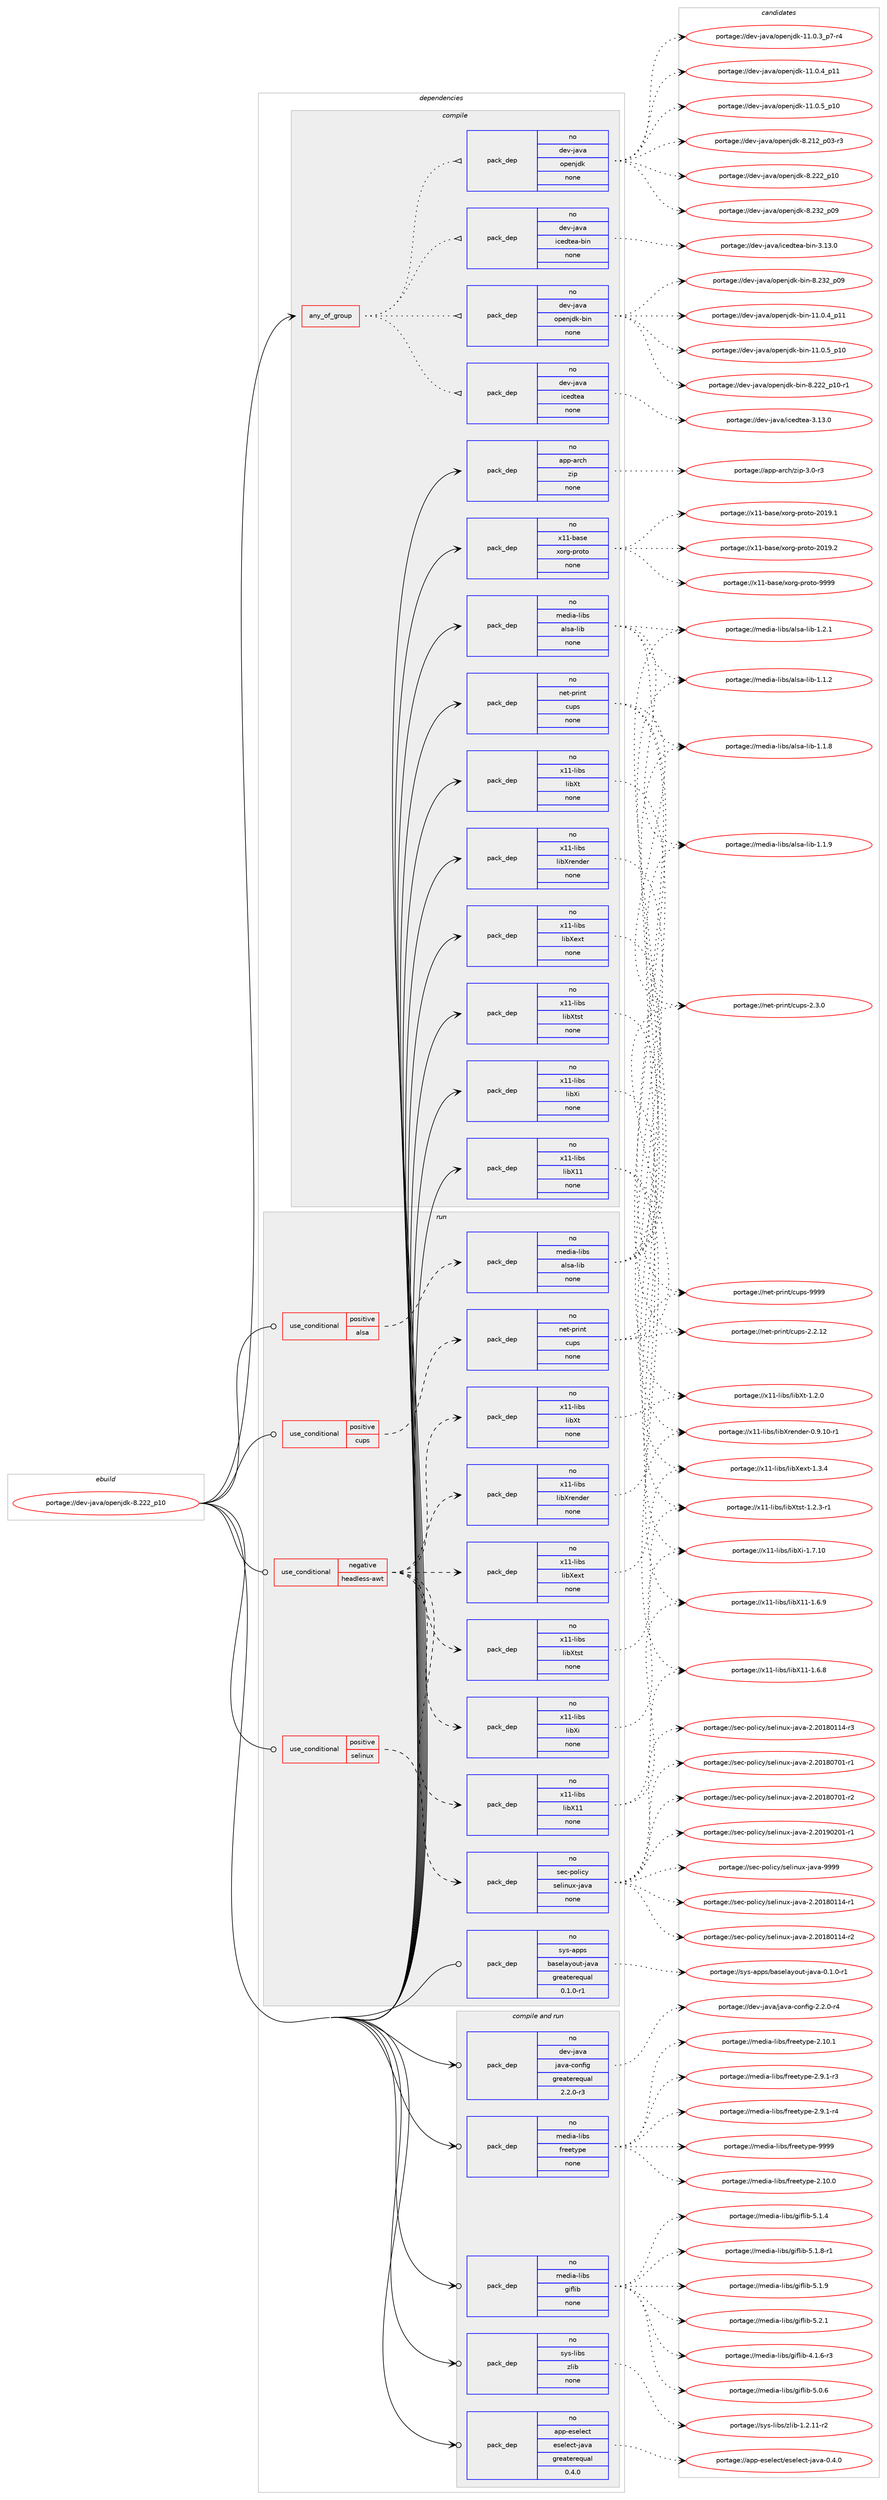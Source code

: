 digraph prolog {

# *************
# Graph options
# *************

newrank=true;
concentrate=true;
compound=true;
graph [rankdir=LR,fontname=Helvetica,fontsize=10,ranksep=1.5];#, ranksep=2.5, nodesep=0.2];
edge  [arrowhead=vee];
node  [fontname=Helvetica,fontsize=10];

# **********
# The ebuild
# **********

subgraph cluster_leftcol {
color=gray;
rank=same;
label=<<i>ebuild</i>>;
id [label="portage://dev-java/openjdk-8.222_p10", color=red, width=4, href="../dev-java/openjdk-8.222_p10.svg"];
}

# ****************
# The dependencies
# ****************

subgraph cluster_midcol {
color=gray;
label=<<i>dependencies</i>>;
subgraph cluster_compile {
fillcolor="#eeeeee";
style=filled;
label=<<i>compile</i>>;
subgraph any2669 {
dependency90880 [label=<<TABLE BORDER="0" CELLBORDER="1" CELLSPACING="0" CELLPADDING="4"><TR><TD CELLPADDING="10">any_of_group</TD></TR></TABLE>>, shape=none, color=red];subgraph pack69452 {
dependency90881 [label=<<TABLE BORDER="0" CELLBORDER="1" CELLSPACING="0" CELLPADDING="4" WIDTH="220"><TR><TD ROWSPAN="6" CELLPADDING="30">pack_dep</TD></TR><TR><TD WIDTH="110">no</TD></TR><TR><TD>dev-java</TD></TR><TR><TD>openjdk-bin</TD></TR><TR><TD>none</TD></TR><TR><TD></TD></TR></TABLE>>, shape=none, color=blue];
}
dependency90880:e -> dependency90881:w [weight=20,style="dotted",arrowhead="oinv"];
subgraph pack69453 {
dependency90882 [label=<<TABLE BORDER="0" CELLBORDER="1" CELLSPACING="0" CELLPADDING="4" WIDTH="220"><TR><TD ROWSPAN="6" CELLPADDING="30">pack_dep</TD></TR><TR><TD WIDTH="110">no</TD></TR><TR><TD>dev-java</TD></TR><TR><TD>icedtea-bin</TD></TR><TR><TD>none</TD></TR><TR><TD></TD></TR></TABLE>>, shape=none, color=blue];
}
dependency90880:e -> dependency90882:w [weight=20,style="dotted",arrowhead="oinv"];
subgraph pack69454 {
dependency90883 [label=<<TABLE BORDER="0" CELLBORDER="1" CELLSPACING="0" CELLPADDING="4" WIDTH="220"><TR><TD ROWSPAN="6" CELLPADDING="30">pack_dep</TD></TR><TR><TD WIDTH="110">no</TD></TR><TR><TD>dev-java</TD></TR><TR><TD>openjdk</TD></TR><TR><TD>none</TD></TR><TR><TD></TD></TR></TABLE>>, shape=none, color=blue];
}
dependency90880:e -> dependency90883:w [weight=20,style="dotted",arrowhead="oinv"];
subgraph pack69455 {
dependency90884 [label=<<TABLE BORDER="0" CELLBORDER="1" CELLSPACING="0" CELLPADDING="4" WIDTH="220"><TR><TD ROWSPAN="6" CELLPADDING="30">pack_dep</TD></TR><TR><TD WIDTH="110">no</TD></TR><TR><TD>dev-java</TD></TR><TR><TD>icedtea</TD></TR><TR><TD>none</TD></TR><TR><TD></TD></TR></TABLE>>, shape=none, color=blue];
}
dependency90880:e -> dependency90884:w [weight=20,style="dotted",arrowhead="oinv"];
}
id:e -> dependency90880:w [weight=20,style="solid",arrowhead="vee"];
subgraph pack69456 {
dependency90885 [label=<<TABLE BORDER="0" CELLBORDER="1" CELLSPACING="0" CELLPADDING="4" WIDTH="220"><TR><TD ROWSPAN="6" CELLPADDING="30">pack_dep</TD></TR><TR><TD WIDTH="110">no</TD></TR><TR><TD>app-arch</TD></TR><TR><TD>zip</TD></TR><TR><TD>none</TD></TR><TR><TD></TD></TR></TABLE>>, shape=none, color=blue];
}
id:e -> dependency90885:w [weight=20,style="solid",arrowhead="vee"];
subgraph pack69457 {
dependency90886 [label=<<TABLE BORDER="0" CELLBORDER="1" CELLSPACING="0" CELLPADDING="4" WIDTH="220"><TR><TD ROWSPAN="6" CELLPADDING="30">pack_dep</TD></TR><TR><TD WIDTH="110">no</TD></TR><TR><TD>media-libs</TD></TR><TR><TD>alsa-lib</TD></TR><TR><TD>none</TD></TR><TR><TD></TD></TR></TABLE>>, shape=none, color=blue];
}
id:e -> dependency90886:w [weight=20,style="solid",arrowhead="vee"];
subgraph pack69458 {
dependency90887 [label=<<TABLE BORDER="0" CELLBORDER="1" CELLSPACING="0" CELLPADDING="4" WIDTH="220"><TR><TD ROWSPAN="6" CELLPADDING="30">pack_dep</TD></TR><TR><TD WIDTH="110">no</TD></TR><TR><TD>net-print</TD></TR><TR><TD>cups</TD></TR><TR><TD>none</TD></TR><TR><TD></TD></TR></TABLE>>, shape=none, color=blue];
}
id:e -> dependency90887:w [weight=20,style="solid",arrowhead="vee"];
subgraph pack69459 {
dependency90888 [label=<<TABLE BORDER="0" CELLBORDER="1" CELLSPACING="0" CELLPADDING="4" WIDTH="220"><TR><TD ROWSPAN="6" CELLPADDING="30">pack_dep</TD></TR><TR><TD WIDTH="110">no</TD></TR><TR><TD>x11-base</TD></TR><TR><TD>xorg-proto</TD></TR><TR><TD>none</TD></TR><TR><TD></TD></TR></TABLE>>, shape=none, color=blue];
}
id:e -> dependency90888:w [weight=20,style="solid",arrowhead="vee"];
subgraph pack69460 {
dependency90889 [label=<<TABLE BORDER="0" CELLBORDER="1" CELLSPACING="0" CELLPADDING="4" WIDTH="220"><TR><TD ROWSPAN="6" CELLPADDING="30">pack_dep</TD></TR><TR><TD WIDTH="110">no</TD></TR><TR><TD>x11-libs</TD></TR><TR><TD>libX11</TD></TR><TR><TD>none</TD></TR><TR><TD></TD></TR></TABLE>>, shape=none, color=blue];
}
id:e -> dependency90889:w [weight=20,style="solid",arrowhead="vee"];
subgraph pack69461 {
dependency90890 [label=<<TABLE BORDER="0" CELLBORDER="1" CELLSPACING="0" CELLPADDING="4" WIDTH="220"><TR><TD ROWSPAN="6" CELLPADDING="30">pack_dep</TD></TR><TR><TD WIDTH="110">no</TD></TR><TR><TD>x11-libs</TD></TR><TR><TD>libXext</TD></TR><TR><TD>none</TD></TR><TR><TD></TD></TR></TABLE>>, shape=none, color=blue];
}
id:e -> dependency90890:w [weight=20,style="solid",arrowhead="vee"];
subgraph pack69462 {
dependency90891 [label=<<TABLE BORDER="0" CELLBORDER="1" CELLSPACING="0" CELLPADDING="4" WIDTH="220"><TR><TD ROWSPAN="6" CELLPADDING="30">pack_dep</TD></TR><TR><TD WIDTH="110">no</TD></TR><TR><TD>x11-libs</TD></TR><TR><TD>libXi</TD></TR><TR><TD>none</TD></TR><TR><TD></TD></TR></TABLE>>, shape=none, color=blue];
}
id:e -> dependency90891:w [weight=20,style="solid",arrowhead="vee"];
subgraph pack69463 {
dependency90892 [label=<<TABLE BORDER="0" CELLBORDER="1" CELLSPACING="0" CELLPADDING="4" WIDTH="220"><TR><TD ROWSPAN="6" CELLPADDING="30">pack_dep</TD></TR><TR><TD WIDTH="110">no</TD></TR><TR><TD>x11-libs</TD></TR><TR><TD>libXrender</TD></TR><TR><TD>none</TD></TR><TR><TD></TD></TR></TABLE>>, shape=none, color=blue];
}
id:e -> dependency90892:w [weight=20,style="solid",arrowhead="vee"];
subgraph pack69464 {
dependency90893 [label=<<TABLE BORDER="0" CELLBORDER="1" CELLSPACING="0" CELLPADDING="4" WIDTH="220"><TR><TD ROWSPAN="6" CELLPADDING="30">pack_dep</TD></TR><TR><TD WIDTH="110">no</TD></TR><TR><TD>x11-libs</TD></TR><TR><TD>libXt</TD></TR><TR><TD>none</TD></TR><TR><TD></TD></TR></TABLE>>, shape=none, color=blue];
}
id:e -> dependency90893:w [weight=20,style="solid",arrowhead="vee"];
subgraph pack69465 {
dependency90894 [label=<<TABLE BORDER="0" CELLBORDER="1" CELLSPACING="0" CELLPADDING="4" WIDTH="220"><TR><TD ROWSPAN="6" CELLPADDING="30">pack_dep</TD></TR><TR><TD WIDTH="110">no</TD></TR><TR><TD>x11-libs</TD></TR><TR><TD>libXtst</TD></TR><TR><TD>none</TD></TR><TR><TD></TD></TR></TABLE>>, shape=none, color=blue];
}
id:e -> dependency90894:w [weight=20,style="solid",arrowhead="vee"];
}
subgraph cluster_compileandrun {
fillcolor="#eeeeee";
style=filled;
label=<<i>compile and run</i>>;
subgraph pack69466 {
dependency90895 [label=<<TABLE BORDER="0" CELLBORDER="1" CELLSPACING="0" CELLPADDING="4" WIDTH="220"><TR><TD ROWSPAN="6" CELLPADDING="30">pack_dep</TD></TR><TR><TD WIDTH="110">no</TD></TR><TR><TD>app-eselect</TD></TR><TR><TD>eselect-java</TD></TR><TR><TD>greaterequal</TD></TR><TR><TD>0.4.0</TD></TR></TABLE>>, shape=none, color=blue];
}
id:e -> dependency90895:w [weight=20,style="solid",arrowhead="odotvee"];
subgraph pack69467 {
dependency90896 [label=<<TABLE BORDER="0" CELLBORDER="1" CELLSPACING="0" CELLPADDING="4" WIDTH="220"><TR><TD ROWSPAN="6" CELLPADDING="30">pack_dep</TD></TR><TR><TD WIDTH="110">no</TD></TR><TR><TD>dev-java</TD></TR><TR><TD>java-config</TD></TR><TR><TD>greaterequal</TD></TR><TR><TD>2.2.0-r3</TD></TR></TABLE>>, shape=none, color=blue];
}
id:e -> dependency90896:w [weight=20,style="solid",arrowhead="odotvee"];
subgraph pack69468 {
dependency90897 [label=<<TABLE BORDER="0" CELLBORDER="1" CELLSPACING="0" CELLPADDING="4" WIDTH="220"><TR><TD ROWSPAN="6" CELLPADDING="30">pack_dep</TD></TR><TR><TD WIDTH="110">no</TD></TR><TR><TD>media-libs</TD></TR><TR><TD>freetype</TD></TR><TR><TD>none</TD></TR><TR><TD></TD></TR></TABLE>>, shape=none, color=blue];
}
id:e -> dependency90897:w [weight=20,style="solid",arrowhead="odotvee"];
subgraph pack69469 {
dependency90898 [label=<<TABLE BORDER="0" CELLBORDER="1" CELLSPACING="0" CELLPADDING="4" WIDTH="220"><TR><TD ROWSPAN="6" CELLPADDING="30">pack_dep</TD></TR><TR><TD WIDTH="110">no</TD></TR><TR><TD>media-libs</TD></TR><TR><TD>giflib</TD></TR><TR><TD>none</TD></TR><TR><TD></TD></TR></TABLE>>, shape=none, color=blue];
}
id:e -> dependency90898:w [weight=20,style="solid",arrowhead="odotvee"];
subgraph pack69470 {
dependency90899 [label=<<TABLE BORDER="0" CELLBORDER="1" CELLSPACING="0" CELLPADDING="4" WIDTH="220"><TR><TD ROWSPAN="6" CELLPADDING="30">pack_dep</TD></TR><TR><TD WIDTH="110">no</TD></TR><TR><TD>sys-libs</TD></TR><TR><TD>zlib</TD></TR><TR><TD>none</TD></TR><TR><TD></TD></TR></TABLE>>, shape=none, color=blue];
}
id:e -> dependency90899:w [weight=20,style="solid",arrowhead="odotvee"];
}
subgraph cluster_run {
fillcolor="#eeeeee";
style=filled;
label=<<i>run</i>>;
subgraph cond18702 {
dependency90900 [label=<<TABLE BORDER="0" CELLBORDER="1" CELLSPACING="0" CELLPADDING="4"><TR><TD ROWSPAN="3" CELLPADDING="10">use_conditional</TD></TR><TR><TD>negative</TD></TR><TR><TD>headless-awt</TD></TR></TABLE>>, shape=none, color=red];
subgraph pack69471 {
dependency90901 [label=<<TABLE BORDER="0" CELLBORDER="1" CELLSPACING="0" CELLPADDING="4" WIDTH="220"><TR><TD ROWSPAN="6" CELLPADDING="30">pack_dep</TD></TR><TR><TD WIDTH="110">no</TD></TR><TR><TD>x11-libs</TD></TR><TR><TD>libX11</TD></TR><TR><TD>none</TD></TR><TR><TD></TD></TR></TABLE>>, shape=none, color=blue];
}
dependency90900:e -> dependency90901:w [weight=20,style="dashed",arrowhead="vee"];
subgraph pack69472 {
dependency90902 [label=<<TABLE BORDER="0" CELLBORDER="1" CELLSPACING="0" CELLPADDING="4" WIDTH="220"><TR><TD ROWSPAN="6" CELLPADDING="30">pack_dep</TD></TR><TR><TD WIDTH="110">no</TD></TR><TR><TD>x11-libs</TD></TR><TR><TD>libXext</TD></TR><TR><TD>none</TD></TR><TR><TD></TD></TR></TABLE>>, shape=none, color=blue];
}
dependency90900:e -> dependency90902:w [weight=20,style="dashed",arrowhead="vee"];
subgraph pack69473 {
dependency90903 [label=<<TABLE BORDER="0" CELLBORDER="1" CELLSPACING="0" CELLPADDING="4" WIDTH="220"><TR><TD ROWSPAN="6" CELLPADDING="30">pack_dep</TD></TR><TR><TD WIDTH="110">no</TD></TR><TR><TD>x11-libs</TD></TR><TR><TD>libXi</TD></TR><TR><TD>none</TD></TR><TR><TD></TD></TR></TABLE>>, shape=none, color=blue];
}
dependency90900:e -> dependency90903:w [weight=20,style="dashed",arrowhead="vee"];
subgraph pack69474 {
dependency90904 [label=<<TABLE BORDER="0" CELLBORDER="1" CELLSPACING="0" CELLPADDING="4" WIDTH="220"><TR><TD ROWSPAN="6" CELLPADDING="30">pack_dep</TD></TR><TR><TD WIDTH="110">no</TD></TR><TR><TD>x11-libs</TD></TR><TR><TD>libXrender</TD></TR><TR><TD>none</TD></TR><TR><TD></TD></TR></TABLE>>, shape=none, color=blue];
}
dependency90900:e -> dependency90904:w [weight=20,style="dashed",arrowhead="vee"];
subgraph pack69475 {
dependency90905 [label=<<TABLE BORDER="0" CELLBORDER="1" CELLSPACING="0" CELLPADDING="4" WIDTH="220"><TR><TD ROWSPAN="6" CELLPADDING="30">pack_dep</TD></TR><TR><TD WIDTH="110">no</TD></TR><TR><TD>x11-libs</TD></TR><TR><TD>libXt</TD></TR><TR><TD>none</TD></TR><TR><TD></TD></TR></TABLE>>, shape=none, color=blue];
}
dependency90900:e -> dependency90905:w [weight=20,style="dashed",arrowhead="vee"];
subgraph pack69476 {
dependency90906 [label=<<TABLE BORDER="0" CELLBORDER="1" CELLSPACING="0" CELLPADDING="4" WIDTH="220"><TR><TD ROWSPAN="6" CELLPADDING="30">pack_dep</TD></TR><TR><TD WIDTH="110">no</TD></TR><TR><TD>x11-libs</TD></TR><TR><TD>libXtst</TD></TR><TR><TD>none</TD></TR><TR><TD></TD></TR></TABLE>>, shape=none, color=blue];
}
dependency90900:e -> dependency90906:w [weight=20,style="dashed",arrowhead="vee"];
}
id:e -> dependency90900:w [weight=20,style="solid",arrowhead="odot"];
subgraph cond18703 {
dependency90907 [label=<<TABLE BORDER="0" CELLBORDER="1" CELLSPACING="0" CELLPADDING="4"><TR><TD ROWSPAN="3" CELLPADDING="10">use_conditional</TD></TR><TR><TD>positive</TD></TR><TR><TD>alsa</TD></TR></TABLE>>, shape=none, color=red];
subgraph pack69477 {
dependency90908 [label=<<TABLE BORDER="0" CELLBORDER="1" CELLSPACING="0" CELLPADDING="4" WIDTH="220"><TR><TD ROWSPAN="6" CELLPADDING="30">pack_dep</TD></TR><TR><TD WIDTH="110">no</TD></TR><TR><TD>media-libs</TD></TR><TR><TD>alsa-lib</TD></TR><TR><TD>none</TD></TR><TR><TD></TD></TR></TABLE>>, shape=none, color=blue];
}
dependency90907:e -> dependency90908:w [weight=20,style="dashed",arrowhead="vee"];
}
id:e -> dependency90907:w [weight=20,style="solid",arrowhead="odot"];
subgraph cond18704 {
dependency90909 [label=<<TABLE BORDER="0" CELLBORDER="1" CELLSPACING="0" CELLPADDING="4"><TR><TD ROWSPAN="3" CELLPADDING="10">use_conditional</TD></TR><TR><TD>positive</TD></TR><TR><TD>cups</TD></TR></TABLE>>, shape=none, color=red];
subgraph pack69478 {
dependency90910 [label=<<TABLE BORDER="0" CELLBORDER="1" CELLSPACING="0" CELLPADDING="4" WIDTH="220"><TR><TD ROWSPAN="6" CELLPADDING="30">pack_dep</TD></TR><TR><TD WIDTH="110">no</TD></TR><TR><TD>net-print</TD></TR><TR><TD>cups</TD></TR><TR><TD>none</TD></TR><TR><TD></TD></TR></TABLE>>, shape=none, color=blue];
}
dependency90909:e -> dependency90910:w [weight=20,style="dashed",arrowhead="vee"];
}
id:e -> dependency90909:w [weight=20,style="solid",arrowhead="odot"];
subgraph cond18705 {
dependency90911 [label=<<TABLE BORDER="0" CELLBORDER="1" CELLSPACING="0" CELLPADDING="4"><TR><TD ROWSPAN="3" CELLPADDING="10">use_conditional</TD></TR><TR><TD>positive</TD></TR><TR><TD>selinux</TD></TR></TABLE>>, shape=none, color=red];
subgraph pack69479 {
dependency90912 [label=<<TABLE BORDER="0" CELLBORDER="1" CELLSPACING="0" CELLPADDING="4" WIDTH="220"><TR><TD ROWSPAN="6" CELLPADDING="30">pack_dep</TD></TR><TR><TD WIDTH="110">no</TD></TR><TR><TD>sec-policy</TD></TR><TR><TD>selinux-java</TD></TR><TR><TD>none</TD></TR><TR><TD></TD></TR></TABLE>>, shape=none, color=blue];
}
dependency90911:e -> dependency90912:w [weight=20,style="dashed",arrowhead="vee"];
}
id:e -> dependency90911:w [weight=20,style="solid",arrowhead="odot"];
subgraph pack69480 {
dependency90913 [label=<<TABLE BORDER="0" CELLBORDER="1" CELLSPACING="0" CELLPADDING="4" WIDTH="220"><TR><TD ROWSPAN="6" CELLPADDING="30">pack_dep</TD></TR><TR><TD WIDTH="110">no</TD></TR><TR><TD>sys-apps</TD></TR><TR><TD>baselayout-java</TD></TR><TR><TD>greaterequal</TD></TR><TR><TD>0.1.0-r1</TD></TR></TABLE>>, shape=none, color=blue];
}
id:e -> dependency90913:w [weight=20,style="solid",arrowhead="odot"];
}
}

# **************
# The candidates
# **************

subgraph cluster_choices {
rank=same;
color=gray;
label=<<i>candidates</i>>;

subgraph choice69452 {
color=black;
nodesep=1;
choiceportage10010111845106971189747111112101110106100107459810511045494946484652951124949 [label="portage://dev-java/openjdk-bin-11.0.4_p11", color=red, width=4,href="../dev-java/openjdk-bin-11.0.4_p11.svg"];
choiceportage10010111845106971189747111112101110106100107459810511045494946484653951124948 [label="portage://dev-java/openjdk-bin-11.0.5_p10", color=red, width=4,href="../dev-java/openjdk-bin-11.0.5_p10.svg"];
choiceportage1001011184510697118974711111210111010610010745981051104556465050509511249484511449 [label="portage://dev-java/openjdk-bin-8.222_p10-r1", color=red, width=4,href="../dev-java/openjdk-bin-8.222_p10-r1.svg"];
choiceportage100101118451069711897471111121011101061001074598105110455646505150951124857 [label="portage://dev-java/openjdk-bin-8.232_p09", color=red, width=4,href="../dev-java/openjdk-bin-8.232_p09.svg"];
dependency90881:e -> choiceportage10010111845106971189747111112101110106100107459810511045494946484652951124949:w [style=dotted,weight="100"];
dependency90881:e -> choiceportage10010111845106971189747111112101110106100107459810511045494946484653951124948:w [style=dotted,weight="100"];
dependency90881:e -> choiceportage1001011184510697118974711111210111010610010745981051104556465050509511249484511449:w [style=dotted,weight="100"];
dependency90881:e -> choiceportage100101118451069711897471111121011101061001074598105110455646505150951124857:w [style=dotted,weight="100"];
}
subgraph choice69453 {
color=black;
nodesep=1;
choiceportage100101118451069711897471059910110011610197459810511045514649514648 [label="portage://dev-java/icedtea-bin-3.13.0", color=red, width=4,href="../dev-java/icedtea-bin-3.13.0.svg"];
dependency90882:e -> choiceportage100101118451069711897471059910110011610197459810511045514649514648:w [style=dotted,weight="100"];
}
subgraph choice69454 {
color=black;
nodesep=1;
choiceportage100101118451069711897471111121011101061001074549494648465195112554511452 [label="portage://dev-java/openjdk-11.0.3_p7-r4", color=red, width=4,href="../dev-java/openjdk-11.0.3_p7-r4.svg"];
choiceportage1001011184510697118974711111210111010610010745494946484652951124949 [label="portage://dev-java/openjdk-11.0.4_p11", color=red, width=4,href="../dev-java/openjdk-11.0.4_p11.svg"];
choiceportage1001011184510697118974711111210111010610010745494946484653951124948 [label="portage://dev-java/openjdk-11.0.5_p10", color=red, width=4,href="../dev-java/openjdk-11.0.5_p10.svg"];
choiceportage100101118451069711897471111121011101061001074556465049509511248514511451 [label="portage://dev-java/openjdk-8.212_p03-r3", color=red, width=4,href="../dev-java/openjdk-8.212_p03-r3.svg"];
choiceportage10010111845106971189747111112101110106100107455646505050951124948 [label="portage://dev-java/openjdk-8.222_p10", color=red, width=4,href="../dev-java/openjdk-8.222_p10.svg"];
choiceportage10010111845106971189747111112101110106100107455646505150951124857 [label="portage://dev-java/openjdk-8.232_p09", color=red, width=4,href="../dev-java/openjdk-8.232_p09.svg"];
dependency90883:e -> choiceportage100101118451069711897471111121011101061001074549494648465195112554511452:w [style=dotted,weight="100"];
dependency90883:e -> choiceportage1001011184510697118974711111210111010610010745494946484652951124949:w [style=dotted,weight="100"];
dependency90883:e -> choiceportage1001011184510697118974711111210111010610010745494946484653951124948:w [style=dotted,weight="100"];
dependency90883:e -> choiceportage100101118451069711897471111121011101061001074556465049509511248514511451:w [style=dotted,weight="100"];
dependency90883:e -> choiceportage10010111845106971189747111112101110106100107455646505050951124948:w [style=dotted,weight="100"];
dependency90883:e -> choiceportage10010111845106971189747111112101110106100107455646505150951124857:w [style=dotted,weight="100"];
}
subgraph choice69455 {
color=black;
nodesep=1;
choiceportage10010111845106971189747105991011001161019745514649514648 [label="portage://dev-java/icedtea-3.13.0", color=red, width=4,href="../dev-java/icedtea-3.13.0.svg"];
dependency90884:e -> choiceportage10010111845106971189747105991011001161019745514649514648:w [style=dotted,weight="100"];
}
subgraph choice69456 {
color=black;
nodesep=1;
choiceportage9711211245971149910447122105112455146484511451 [label="portage://app-arch/zip-3.0-r3", color=red, width=4,href="../app-arch/zip-3.0-r3.svg"];
dependency90885:e -> choiceportage9711211245971149910447122105112455146484511451:w [style=dotted,weight="100"];
}
subgraph choice69457 {
color=black;
nodesep=1;
choiceportage1091011001059745108105981154797108115974510810598454946494650 [label="portage://media-libs/alsa-lib-1.1.2", color=red, width=4,href="../media-libs/alsa-lib-1.1.2.svg"];
choiceportage1091011001059745108105981154797108115974510810598454946494656 [label="portage://media-libs/alsa-lib-1.1.8", color=red, width=4,href="../media-libs/alsa-lib-1.1.8.svg"];
choiceportage1091011001059745108105981154797108115974510810598454946494657 [label="portage://media-libs/alsa-lib-1.1.9", color=red, width=4,href="../media-libs/alsa-lib-1.1.9.svg"];
choiceportage1091011001059745108105981154797108115974510810598454946504649 [label="portage://media-libs/alsa-lib-1.2.1", color=red, width=4,href="../media-libs/alsa-lib-1.2.1.svg"];
dependency90886:e -> choiceportage1091011001059745108105981154797108115974510810598454946494650:w [style=dotted,weight="100"];
dependency90886:e -> choiceportage1091011001059745108105981154797108115974510810598454946494656:w [style=dotted,weight="100"];
dependency90886:e -> choiceportage1091011001059745108105981154797108115974510810598454946494657:w [style=dotted,weight="100"];
dependency90886:e -> choiceportage1091011001059745108105981154797108115974510810598454946504649:w [style=dotted,weight="100"];
}
subgraph choice69458 {
color=black;
nodesep=1;
choiceportage11010111645112114105110116479911711211545504650464950 [label="portage://net-print/cups-2.2.12", color=red, width=4,href="../net-print/cups-2.2.12.svg"];
choiceportage110101116451121141051101164799117112115455046514648 [label="portage://net-print/cups-2.3.0", color=red, width=4,href="../net-print/cups-2.3.0.svg"];
choiceportage1101011164511211410511011647991171121154557575757 [label="portage://net-print/cups-9999", color=red, width=4,href="../net-print/cups-9999.svg"];
dependency90887:e -> choiceportage11010111645112114105110116479911711211545504650464950:w [style=dotted,weight="100"];
dependency90887:e -> choiceportage110101116451121141051101164799117112115455046514648:w [style=dotted,weight="100"];
dependency90887:e -> choiceportage1101011164511211410511011647991171121154557575757:w [style=dotted,weight="100"];
}
subgraph choice69459 {
color=black;
nodesep=1;
choiceportage1204949459897115101471201111141034511211411111611145504849574649 [label="portage://x11-base/xorg-proto-2019.1", color=red, width=4,href="../x11-base/xorg-proto-2019.1.svg"];
choiceportage1204949459897115101471201111141034511211411111611145504849574650 [label="portage://x11-base/xorg-proto-2019.2", color=red, width=4,href="../x11-base/xorg-proto-2019.2.svg"];
choiceportage120494945989711510147120111114103451121141111161114557575757 [label="portage://x11-base/xorg-proto-9999", color=red, width=4,href="../x11-base/xorg-proto-9999.svg"];
dependency90888:e -> choiceportage1204949459897115101471201111141034511211411111611145504849574649:w [style=dotted,weight="100"];
dependency90888:e -> choiceportage1204949459897115101471201111141034511211411111611145504849574650:w [style=dotted,weight="100"];
dependency90888:e -> choiceportage120494945989711510147120111114103451121141111161114557575757:w [style=dotted,weight="100"];
}
subgraph choice69460 {
color=black;
nodesep=1;
choiceportage120494945108105981154710810598884949454946544656 [label="portage://x11-libs/libX11-1.6.8", color=red, width=4,href="../x11-libs/libX11-1.6.8.svg"];
choiceportage120494945108105981154710810598884949454946544657 [label="portage://x11-libs/libX11-1.6.9", color=red, width=4,href="../x11-libs/libX11-1.6.9.svg"];
dependency90889:e -> choiceportage120494945108105981154710810598884949454946544656:w [style=dotted,weight="100"];
dependency90889:e -> choiceportage120494945108105981154710810598884949454946544657:w [style=dotted,weight="100"];
}
subgraph choice69461 {
color=black;
nodesep=1;
choiceportage12049494510810598115471081059888101120116454946514652 [label="portage://x11-libs/libXext-1.3.4", color=red, width=4,href="../x11-libs/libXext-1.3.4.svg"];
dependency90890:e -> choiceportage12049494510810598115471081059888101120116454946514652:w [style=dotted,weight="100"];
}
subgraph choice69462 {
color=black;
nodesep=1;
choiceportage1204949451081059811547108105988810545494655464948 [label="portage://x11-libs/libXi-1.7.10", color=red, width=4,href="../x11-libs/libXi-1.7.10.svg"];
dependency90891:e -> choiceportage1204949451081059811547108105988810545494655464948:w [style=dotted,weight="100"];
}
subgraph choice69463 {
color=black;
nodesep=1;
choiceportage12049494510810598115471081059888114101110100101114454846574649484511449 [label="portage://x11-libs/libXrender-0.9.10-r1", color=red, width=4,href="../x11-libs/libXrender-0.9.10-r1.svg"];
dependency90892:e -> choiceportage12049494510810598115471081059888114101110100101114454846574649484511449:w [style=dotted,weight="100"];
}
subgraph choice69464 {
color=black;
nodesep=1;
choiceportage12049494510810598115471081059888116454946504648 [label="portage://x11-libs/libXt-1.2.0", color=red, width=4,href="../x11-libs/libXt-1.2.0.svg"];
dependency90893:e -> choiceportage12049494510810598115471081059888116454946504648:w [style=dotted,weight="100"];
}
subgraph choice69465 {
color=black;
nodesep=1;
choiceportage120494945108105981154710810598881161151164549465046514511449 [label="portage://x11-libs/libXtst-1.2.3-r1", color=red, width=4,href="../x11-libs/libXtst-1.2.3-r1.svg"];
dependency90894:e -> choiceportage120494945108105981154710810598881161151164549465046514511449:w [style=dotted,weight="100"];
}
subgraph choice69466 {
color=black;
nodesep=1;
choiceportage9711211245101115101108101991164710111510110810199116451069711897454846524648 [label="portage://app-eselect/eselect-java-0.4.0", color=red, width=4,href="../app-eselect/eselect-java-0.4.0.svg"];
dependency90895:e -> choiceportage9711211245101115101108101991164710111510110810199116451069711897454846524648:w [style=dotted,weight="100"];
}
subgraph choice69467 {
color=black;
nodesep=1;
choiceportage10010111845106971189747106971189745991111101021051034550465046484511452 [label="portage://dev-java/java-config-2.2.0-r4", color=red, width=4,href="../dev-java/java-config-2.2.0-r4.svg"];
dependency90896:e -> choiceportage10010111845106971189747106971189745991111101021051034550465046484511452:w [style=dotted,weight="100"];
}
subgraph choice69468 {
color=black;
nodesep=1;
choiceportage1091011001059745108105981154710211410110111612111210145504649484648 [label="portage://media-libs/freetype-2.10.0", color=red, width=4,href="../media-libs/freetype-2.10.0.svg"];
choiceportage1091011001059745108105981154710211410110111612111210145504649484649 [label="portage://media-libs/freetype-2.10.1", color=red, width=4,href="../media-libs/freetype-2.10.1.svg"];
choiceportage109101100105974510810598115471021141011011161211121014550465746494511451 [label="portage://media-libs/freetype-2.9.1-r3", color=red, width=4,href="../media-libs/freetype-2.9.1-r3.svg"];
choiceportage109101100105974510810598115471021141011011161211121014550465746494511452 [label="portage://media-libs/freetype-2.9.1-r4", color=red, width=4,href="../media-libs/freetype-2.9.1-r4.svg"];
choiceportage109101100105974510810598115471021141011011161211121014557575757 [label="portage://media-libs/freetype-9999", color=red, width=4,href="../media-libs/freetype-9999.svg"];
dependency90897:e -> choiceportage1091011001059745108105981154710211410110111612111210145504649484648:w [style=dotted,weight="100"];
dependency90897:e -> choiceportage1091011001059745108105981154710211410110111612111210145504649484649:w [style=dotted,weight="100"];
dependency90897:e -> choiceportage109101100105974510810598115471021141011011161211121014550465746494511451:w [style=dotted,weight="100"];
dependency90897:e -> choiceportage109101100105974510810598115471021141011011161211121014550465746494511452:w [style=dotted,weight="100"];
dependency90897:e -> choiceportage109101100105974510810598115471021141011011161211121014557575757:w [style=dotted,weight="100"];
}
subgraph choice69469 {
color=black;
nodesep=1;
choiceportage10910110010597451081059811547103105102108105984552464946544511451 [label="portage://media-libs/giflib-4.1.6-r3", color=red, width=4,href="../media-libs/giflib-4.1.6-r3.svg"];
choiceportage1091011001059745108105981154710310510210810598455346484654 [label="portage://media-libs/giflib-5.0.6", color=red, width=4,href="../media-libs/giflib-5.0.6.svg"];
choiceportage1091011001059745108105981154710310510210810598455346494652 [label="portage://media-libs/giflib-5.1.4", color=red, width=4,href="../media-libs/giflib-5.1.4.svg"];
choiceportage10910110010597451081059811547103105102108105984553464946564511449 [label="portage://media-libs/giflib-5.1.8-r1", color=red, width=4,href="../media-libs/giflib-5.1.8-r1.svg"];
choiceportage1091011001059745108105981154710310510210810598455346494657 [label="portage://media-libs/giflib-5.1.9", color=red, width=4,href="../media-libs/giflib-5.1.9.svg"];
choiceportage1091011001059745108105981154710310510210810598455346504649 [label="portage://media-libs/giflib-5.2.1", color=red, width=4,href="../media-libs/giflib-5.2.1.svg"];
dependency90898:e -> choiceportage10910110010597451081059811547103105102108105984552464946544511451:w [style=dotted,weight="100"];
dependency90898:e -> choiceportage1091011001059745108105981154710310510210810598455346484654:w [style=dotted,weight="100"];
dependency90898:e -> choiceportage1091011001059745108105981154710310510210810598455346494652:w [style=dotted,weight="100"];
dependency90898:e -> choiceportage10910110010597451081059811547103105102108105984553464946564511449:w [style=dotted,weight="100"];
dependency90898:e -> choiceportage1091011001059745108105981154710310510210810598455346494657:w [style=dotted,weight="100"];
dependency90898:e -> choiceportage1091011001059745108105981154710310510210810598455346504649:w [style=dotted,weight="100"];
}
subgraph choice69470 {
color=black;
nodesep=1;
choiceportage11512111545108105981154712210810598454946504649494511450 [label="portage://sys-libs/zlib-1.2.11-r2", color=red, width=4,href="../sys-libs/zlib-1.2.11-r2.svg"];
dependency90899:e -> choiceportage11512111545108105981154712210810598454946504649494511450:w [style=dotted,weight="100"];
}
subgraph choice69471 {
color=black;
nodesep=1;
choiceportage120494945108105981154710810598884949454946544656 [label="portage://x11-libs/libX11-1.6.8", color=red, width=4,href="../x11-libs/libX11-1.6.8.svg"];
choiceportage120494945108105981154710810598884949454946544657 [label="portage://x11-libs/libX11-1.6.9", color=red, width=4,href="../x11-libs/libX11-1.6.9.svg"];
dependency90901:e -> choiceportage120494945108105981154710810598884949454946544656:w [style=dotted,weight="100"];
dependency90901:e -> choiceportage120494945108105981154710810598884949454946544657:w [style=dotted,weight="100"];
}
subgraph choice69472 {
color=black;
nodesep=1;
choiceportage12049494510810598115471081059888101120116454946514652 [label="portage://x11-libs/libXext-1.3.4", color=red, width=4,href="../x11-libs/libXext-1.3.4.svg"];
dependency90902:e -> choiceportage12049494510810598115471081059888101120116454946514652:w [style=dotted,weight="100"];
}
subgraph choice69473 {
color=black;
nodesep=1;
choiceportage1204949451081059811547108105988810545494655464948 [label="portage://x11-libs/libXi-1.7.10", color=red, width=4,href="../x11-libs/libXi-1.7.10.svg"];
dependency90903:e -> choiceportage1204949451081059811547108105988810545494655464948:w [style=dotted,weight="100"];
}
subgraph choice69474 {
color=black;
nodesep=1;
choiceportage12049494510810598115471081059888114101110100101114454846574649484511449 [label="portage://x11-libs/libXrender-0.9.10-r1", color=red, width=4,href="../x11-libs/libXrender-0.9.10-r1.svg"];
dependency90904:e -> choiceportage12049494510810598115471081059888114101110100101114454846574649484511449:w [style=dotted,weight="100"];
}
subgraph choice69475 {
color=black;
nodesep=1;
choiceportage12049494510810598115471081059888116454946504648 [label="portage://x11-libs/libXt-1.2.0", color=red, width=4,href="../x11-libs/libXt-1.2.0.svg"];
dependency90905:e -> choiceportage12049494510810598115471081059888116454946504648:w [style=dotted,weight="100"];
}
subgraph choice69476 {
color=black;
nodesep=1;
choiceportage120494945108105981154710810598881161151164549465046514511449 [label="portage://x11-libs/libXtst-1.2.3-r1", color=red, width=4,href="../x11-libs/libXtst-1.2.3-r1.svg"];
dependency90906:e -> choiceportage120494945108105981154710810598881161151164549465046514511449:w [style=dotted,weight="100"];
}
subgraph choice69477 {
color=black;
nodesep=1;
choiceportage1091011001059745108105981154797108115974510810598454946494650 [label="portage://media-libs/alsa-lib-1.1.2", color=red, width=4,href="../media-libs/alsa-lib-1.1.2.svg"];
choiceportage1091011001059745108105981154797108115974510810598454946494656 [label="portage://media-libs/alsa-lib-1.1.8", color=red, width=4,href="../media-libs/alsa-lib-1.1.8.svg"];
choiceportage1091011001059745108105981154797108115974510810598454946494657 [label="portage://media-libs/alsa-lib-1.1.9", color=red, width=4,href="../media-libs/alsa-lib-1.1.9.svg"];
choiceportage1091011001059745108105981154797108115974510810598454946504649 [label="portage://media-libs/alsa-lib-1.2.1", color=red, width=4,href="../media-libs/alsa-lib-1.2.1.svg"];
dependency90908:e -> choiceportage1091011001059745108105981154797108115974510810598454946494650:w [style=dotted,weight="100"];
dependency90908:e -> choiceportage1091011001059745108105981154797108115974510810598454946494656:w [style=dotted,weight="100"];
dependency90908:e -> choiceportage1091011001059745108105981154797108115974510810598454946494657:w [style=dotted,weight="100"];
dependency90908:e -> choiceportage1091011001059745108105981154797108115974510810598454946504649:w [style=dotted,weight="100"];
}
subgraph choice69478 {
color=black;
nodesep=1;
choiceportage11010111645112114105110116479911711211545504650464950 [label="portage://net-print/cups-2.2.12", color=red, width=4,href="../net-print/cups-2.2.12.svg"];
choiceportage110101116451121141051101164799117112115455046514648 [label="portage://net-print/cups-2.3.0", color=red, width=4,href="../net-print/cups-2.3.0.svg"];
choiceportage1101011164511211410511011647991171121154557575757 [label="portage://net-print/cups-9999", color=red, width=4,href="../net-print/cups-9999.svg"];
dependency90910:e -> choiceportage11010111645112114105110116479911711211545504650464950:w [style=dotted,weight="100"];
dependency90910:e -> choiceportage110101116451121141051101164799117112115455046514648:w [style=dotted,weight="100"];
dependency90910:e -> choiceportage1101011164511211410511011647991171121154557575757:w [style=dotted,weight="100"];
}
subgraph choice69479 {
color=black;
nodesep=1;
choiceportage1151019945112111108105991214711510110810511011712045106971189745504650484956484949524511449 [label="portage://sec-policy/selinux-java-2.20180114-r1", color=red, width=4,href="../sec-policy/selinux-java-2.20180114-r1.svg"];
choiceportage1151019945112111108105991214711510110810511011712045106971189745504650484956484949524511450 [label="portage://sec-policy/selinux-java-2.20180114-r2", color=red, width=4,href="../sec-policy/selinux-java-2.20180114-r2.svg"];
choiceportage1151019945112111108105991214711510110810511011712045106971189745504650484956484949524511451 [label="portage://sec-policy/selinux-java-2.20180114-r3", color=red, width=4,href="../sec-policy/selinux-java-2.20180114-r3.svg"];
choiceportage1151019945112111108105991214711510110810511011712045106971189745504650484956485548494511449 [label="portage://sec-policy/selinux-java-2.20180701-r1", color=red, width=4,href="../sec-policy/selinux-java-2.20180701-r1.svg"];
choiceportage1151019945112111108105991214711510110810511011712045106971189745504650484956485548494511450 [label="portage://sec-policy/selinux-java-2.20180701-r2", color=red, width=4,href="../sec-policy/selinux-java-2.20180701-r2.svg"];
choiceportage1151019945112111108105991214711510110810511011712045106971189745504650484957485048494511449 [label="portage://sec-policy/selinux-java-2.20190201-r1", color=red, width=4,href="../sec-policy/selinux-java-2.20190201-r1.svg"];
choiceportage115101994511211110810599121471151011081051101171204510697118974557575757 [label="portage://sec-policy/selinux-java-9999", color=red, width=4,href="../sec-policy/selinux-java-9999.svg"];
dependency90912:e -> choiceportage1151019945112111108105991214711510110810511011712045106971189745504650484956484949524511449:w [style=dotted,weight="100"];
dependency90912:e -> choiceportage1151019945112111108105991214711510110810511011712045106971189745504650484956484949524511450:w [style=dotted,weight="100"];
dependency90912:e -> choiceportage1151019945112111108105991214711510110810511011712045106971189745504650484956484949524511451:w [style=dotted,weight="100"];
dependency90912:e -> choiceportage1151019945112111108105991214711510110810511011712045106971189745504650484956485548494511449:w [style=dotted,weight="100"];
dependency90912:e -> choiceportage1151019945112111108105991214711510110810511011712045106971189745504650484956485548494511450:w [style=dotted,weight="100"];
dependency90912:e -> choiceportage1151019945112111108105991214711510110810511011712045106971189745504650484957485048494511449:w [style=dotted,weight="100"];
dependency90912:e -> choiceportage115101994511211110810599121471151011081051101171204510697118974557575757:w [style=dotted,weight="100"];
}
subgraph choice69480 {
color=black;
nodesep=1;
choiceportage1151211154597112112115479897115101108971211111171164510697118974548464946484511449 [label="portage://sys-apps/baselayout-java-0.1.0-r1", color=red, width=4,href="../sys-apps/baselayout-java-0.1.0-r1.svg"];
dependency90913:e -> choiceportage1151211154597112112115479897115101108971211111171164510697118974548464946484511449:w [style=dotted,weight="100"];
}
}

}

